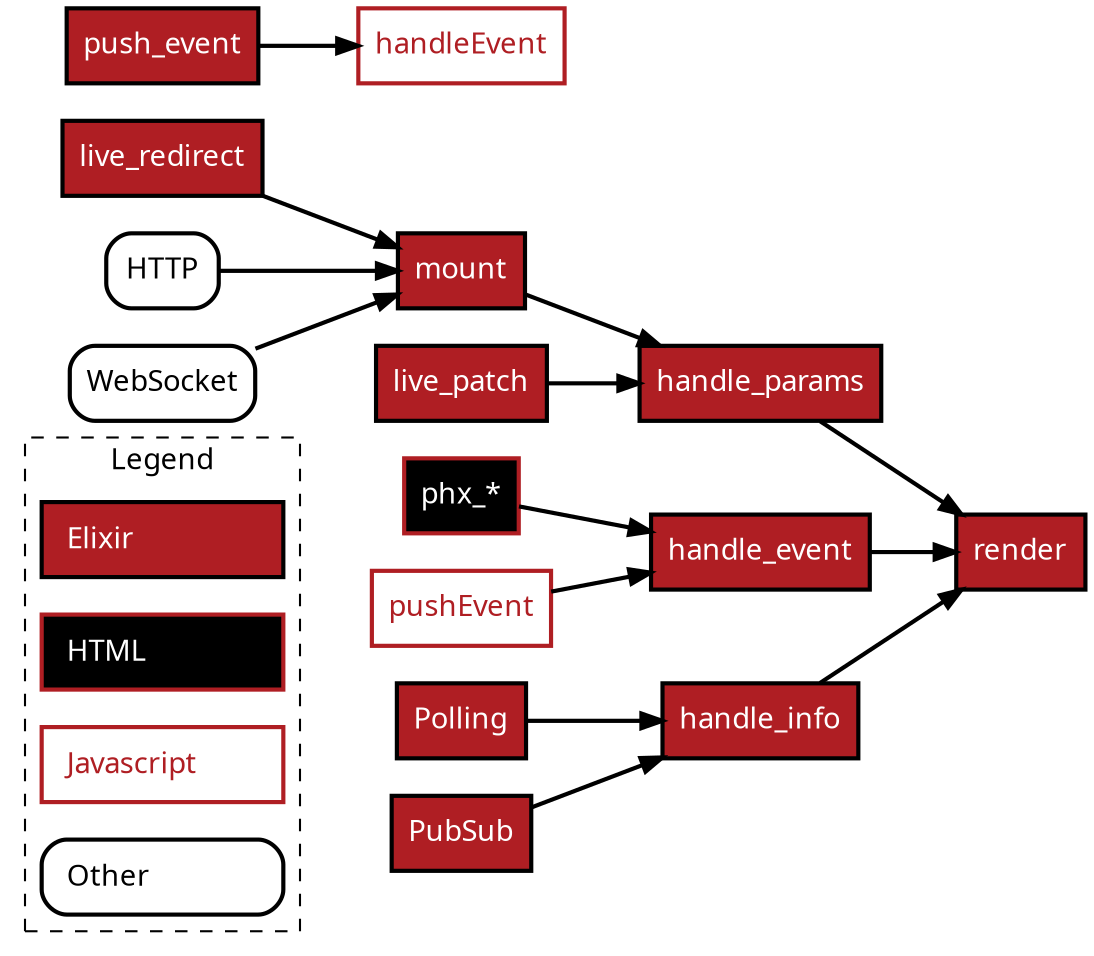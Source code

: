 strict digraph {
  bgcolor=transparent
  color="#af1e23"
  fontcolor="#af1e23"
  fontname="Verdana"
  rankdir="LR"
  node [
    color=black,
    fillcolor="#af1e23",
    fontcolor=white,
    fontname="Verdana",
    penwidth=2,
    shape=box,
    style=filled,
  ]
  edge [
    color=black,
    fontname="Verdana",
    penwidth=2,
  ]

  subgraph cluster_01 {
    label = "Legend";
    color=black
    fontcolor=black
    style=dashed
    Elixir [
      color=black,
      fillcolor="#af1e23",
      fontcolor=white,
      fontname="Verdana",
      label=<<table border="0" width="100%"><tr><td>Elixir</td></tr></table>>,
      penwidth=2,
      shape=box,
      style=filled,
    ]
    HTML [
      color="#af1e23",
      fillcolor=black,
      fontcolor=white,
      fontname="Verdana",
      label=<<table border="0" width="100%"><tr><td>HTML</td></tr></table>>,
      penwidth=2,
      shape=box,
      style=filled,
    ]
    Javascript [
      color="#af1e23",
      fillcolor=white,
      fontcolor="#af1e23",
      fontname="Verdana",
      label=<<table border="0" width="100%"><tr><td>Javascript</td></tr></table>>,
      penwidth=2,
      shape=box,
      style=filled,
    ]
    Other [
      color=black,
      fillcolor=white,
      fontcolor=black,
      fontname="Verdana",
      label=<<table border="0" width="100%"><tr><td>Other</td></tr></table>>,
      penwidth=2,
      shape=box,
      style=rounded,
    ]
  }

  subgraph elixir {
    live_redirect -> mount
    mount -> handle_params
    live_patch -> handle_params
    handle_params -> render
    handle_event -> render
    Polling -> handle_info
    PubSub -> handle_info
    handle_info -> render
    push_event
  }

  subgraph html {
    node [
      color="#af1e23",
      fillcolor=black,
      fontcolor=white,
      fontname="Verdana",
      penwidth=2,
      shape=box,
      style=filled,
    ]
    edge [
      color=black,
      fontname="Verdana",
      penwidth=2,
    ]
    "phx_*" -> handle_event
  }

  subgraph js {
    node [
      shape=box,
      style=filled,
      fillcolor=white,
      color="#af1e23",
      fontcolor="#af1e23",
      penwidth=2,
      fontname="Verdana",
    ]
    edge [
      color=black,
      penwidth=2,
      fontname="Verdana",
    ]
    pushEvent -> handle_event
    push_event -> handleEvent
  }

  subgraph other {
    node [
      color=black,
      fillcolor=white,
      fontcolor=black,
      fontname="Verdana",
      penwidth=2,
      shape=box,
      style=rounded,
    ]
    edge [
      color=black,
      fontname="Verdana",
      penwidth=2,
    ]

    HTTP -> mount
    WebSocket -> mount
  }
}
